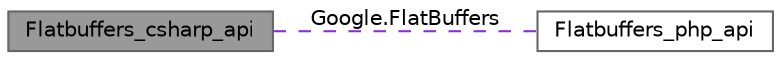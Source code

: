 digraph "Flatbuffers_csharp_api"
{
 // LATEX_PDF_SIZE
  bgcolor="transparent";
  edge [fontname=Helvetica,fontsize=10,labelfontname=Helvetica,labelfontsize=10];
  node [fontname=Helvetica,fontsize=10,shape=box,height=0.2,width=0.4];
  rankdir=LR;
  Node1 [id="Node000001",label="Flatbuffers_csharp_api",height=0.2,width=0.4,color="gray40", fillcolor="grey60", style="filled", fontcolor="black",tooltip=" "];
  Node2 [id="Node000002",label="Flatbuffers_php_api",height=0.2,width=0.4,color="grey40", fillcolor="white", style="filled",URL="$group__flatbuffers__php__api.html",tooltip=" "];
  Node1->Node2 [shape=plaintext, label="Google.FlatBuffers", color="blueviolet", dir="none", style="dashed"];
}

